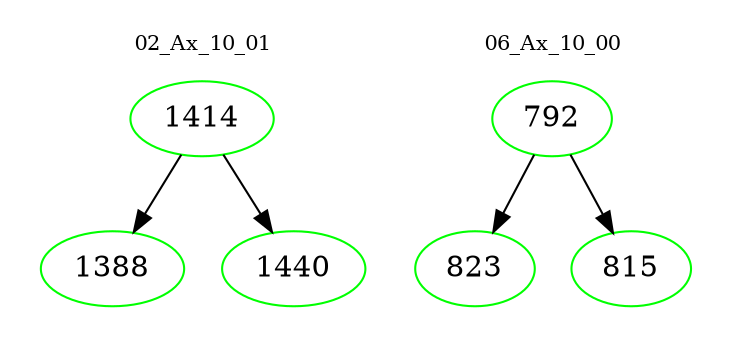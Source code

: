 digraph{
subgraph cluster_0 {
color = white
label = "02_Ax_10_01";
fontsize=10;
T0_1414 [label="1414", color="green"]
T0_1414 -> T0_1388 [color="black"]
T0_1388 [label="1388", color="green"]
T0_1414 -> T0_1440 [color="black"]
T0_1440 [label="1440", color="green"]
}
subgraph cluster_1 {
color = white
label = "06_Ax_10_00";
fontsize=10;
T1_792 [label="792", color="green"]
T1_792 -> T1_823 [color="black"]
T1_823 [label="823", color="green"]
T1_792 -> T1_815 [color="black"]
T1_815 [label="815", color="green"]
}
}
